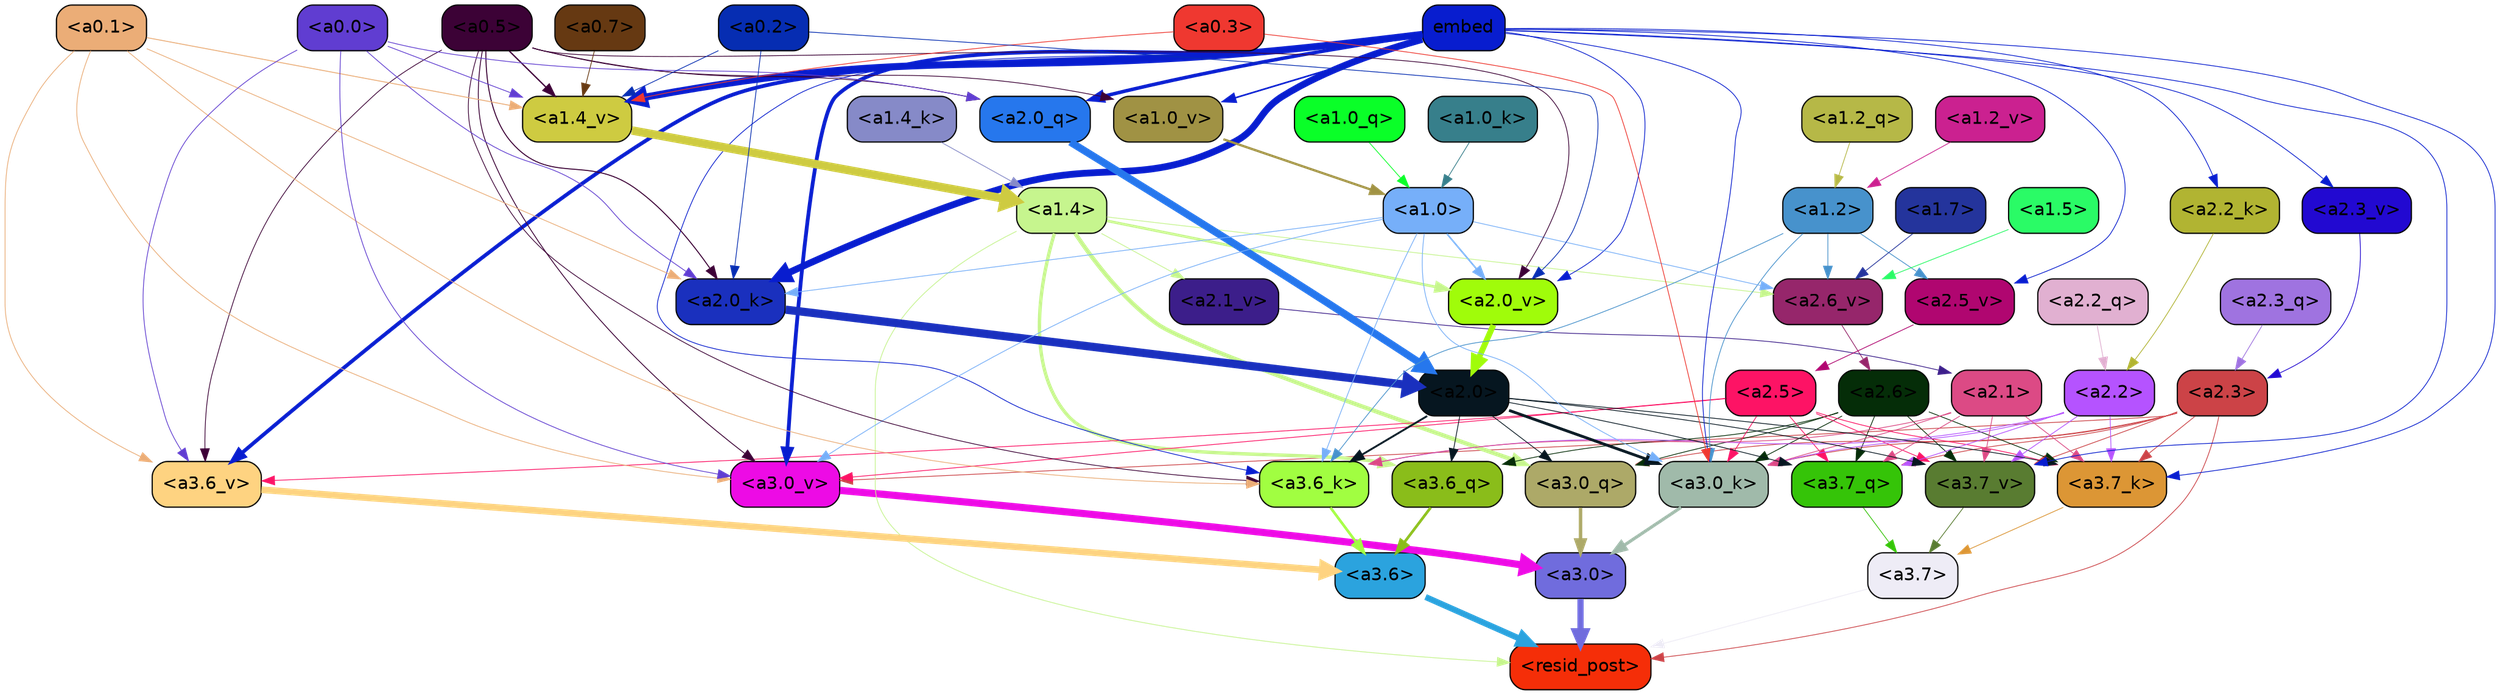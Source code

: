 strict digraph "" {
	graph [bgcolor=transparent,
		layout=dot,
		overlap=false,
		splines=true
	];
	"<a3.7>"	[color=black,
		fillcolor="#eeecf6",
		fontname=Helvetica,
		shape=box,
		style="filled, rounded"];
	"<resid_post>"	[color=black,
		fillcolor="#f52e08",
		fontname=Helvetica,
		shape=box,
		style="filled, rounded"];
	"<a3.7>" -> "<resid_post>"	[color="#eeecf6",
		penwidth=0.6];
	"<a3.6>"	[color=black,
		fillcolor="#2ba3de",
		fontname=Helvetica,
		shape=box,
		style="filled, rounded"];
	"<a3.6>" -> "<resid_post>"	[color="#2ba3de",
		penwidth=4.751612067222595];
	"<a3.0>"	[color=black,
		fillcolor="#706cdd",
		fontname=Helvetica,
		shape=box,
		style="filled, rounded"];
	"<a3.0>" -> "<resid_post>"	[color="#706cdd",
		penwidth=4.884142994880676];
	"<a2.3>"	[color=black,
		fillcolor="#cc4347",
		fontname=Helvetica,
		shape=box,
		style="filled, rounded"];
	"<a2.3>" -> "<resid_post>"	[color="#cc4347",
		penwidth=0.6];
	"<a3.7_q>"	[color=black,
		fillcolor="#35c408",
		fontname=Helvetica,
		shape=box,
		style="filled, rounded"];
	"<a2.3>" -> "<a3.7_q>"	[color="#cc4347",
		penwidth=0.6];
	"<a3.0_q>"	[color=black,
		fillcolor="#ada968",
		fontname=Helvetica,
		shape=box,
		style="filled, rounded"];
	"<a2.3>" -> "<a3.0_q>"	[color="#cc4347",
		penwidth=0.6];
	"<a3.7_k>"	[color=black,
		fillcolor="#dc9635",
		fontname=Helvetica,
		shape=box,
		style="filled, rounded"];
	"<a2.3>" -> "<a3.7_k>"	[color="#cc4347",
		penwidth=0.6];
	"<a3.0_k>"	[color=black,
		fillcolor="#a0baaa",
		fontname=Helvetica,
		shape=box,
		style="filled, rounded"];
	"<a2.3>" -> "<a3.0_k>"	[color="#cc4347",
		penwidth=0.6];
	"<a3.7_v>"	[color=black,
		fillcolor="#597c31",
		fontname=Helvetica,
		shape=box,
		style="filled, rounded"];
	"<a2.3>" -> "<a3.7_v>"	[color="#cc4347",
		penwidth=0.6];
	"<a3.0_v>"	[color=black,
		fillcolor="#ed0be5",
		fontname=Helvetica,
		shape=box,
		style="filled, rounded"];
	"<a2.3>" -> "<a3.0_v>"	[color="#cc4347",
		penwidth=0.6];
	"<a1.4>"	[color=black,
		fillcolor="#c6f58e",
		fontname=Helvetica,
		shape=box,
		style="filled, rounded"];
	"<a1.4>" -> "<resid_post>"	[color="#c6f58e",
		penwidth=0.6];
	"<a3.6_q>"	[color=black,
		fillcolor="#8abd1a",
		fontname=Helvetica,
		shape=box,
		style="filled, rounded"];
	"<a1.4>" -> "<a3.6_q>"	[color="#c6f58e",
		penwidth=2.6469622254371643];
	"<a1.4>" -> "<a3.0_q>"	[color="#c6f58e",
		penwidth=3.3040847778320312];
	"<a2.6_v>"	[color=black,
		fillcolor="#96266b",
		fontname=Helvetica,
		shape=box,
		style="filled, rounded"];
	"<a1.4>" -> "<a2.6_v>"	[color="#c6f58e",
		penwidth=0.6];
	"<a2.1_v>"	[color=black,
		fillcolor="#3c1e8a",
		fontname=Helvetica,
		shape=box,
		style="filled, rounded"];
	"<a1.4>" -> "<a2.1_v>"	[color="#c6f58e",
		penwidth=0.6];
	"<a2.0_v>"	[color=black,
		fillcolor="#a0fc0a",
		fontname=Helvetica,
		shape=box,
		style="filled, rounded"];
	"<a1.4>" -> "<a2.0_v>"	[color="#c6f58e",
		penwidth=2.1286070346832275];
	"<a3.7_q>" -> "<a3.7>"	[color="#35c408",
		penwidth=0.6];
	"<a3.6_q>" -> "<a3.6>"	[color="#8abd1a",
		penwidth=2.091020345687866];
	"<a3.0_q>" -> "<a3.0>"	[color="#ada968",
		penwidth=2.7421876192092896];
	"<a3.7_k>" -> "<a3.7>"	[color="#dc9635",
		penwidth=0.6];
	"<a3.6_k>"	[color=black,
		fillcolor="#a1fe41",
		fontname=Helvetica,
		shape=box,
		style="filled, rounded"];
	"<a3.6_k>" -> "<a3.6>"	[color="#a1fe41",
		penwidth=2.048597991466522];
	"<a3.0_k>" -> "<a3.0>"	[color="#a0baaa",
		penwidth=2.476402521133423];
	"<a3.7_v>" -> "<a3.7>"	[color="#597c31",
		penwidth=0.6];
	"<a3.6_v>"	[color=black,
		fillcolor="#fed381",
		fontname=Helvetica,
		shape=box,
		style="filled, rounded"];
	"<a3.6_v>" -> "<a3.6>"	[color="#fed381",
		penwidth=5.2550448179244995];
	"<a3.0_v>" -> "<a3.0>"	[color="#ed0be5",
		penwidth=5.652270674705505];
	"<a2.6>"	[color=black,
		fillcolor="#052d08",
		fontname=Helvetica,
		shape=box,
		style="filled, rounded"];
	"<a2.6>" -> "<a3.7_q>"	[color="#052d08",
		penwidth=0.6];
	"<a2.6>" -> "<a3.6_q>"	[color="#052d08",
		penwidth=0.6];
	"<a2.6>" -> "<a3.0_q>"	[color="#052d08",
		penwidth=0.6];
	"<a2.6>" -> "<a3.7_k>"	[color="#052d08",
		penwidth=0.6];
	"<a2.6>" -> "<a3.0_k>"	[color="#052d08",
		penwidth=0.6];
	"<a2.6>" -> "<a3.7_v>"	[color="#052d08",
		penwidth=0.6];
	"<a2.5>"	[color=black,
		fillcolor="#fd1365",
		fontname=Helvetica,
		shape=box,
		style="filled, rounded"];
	"<a2.5>" -> "<a3.7_q>"	[color="#fd1365",
		penwidth=0.6];
	"<a2.5>" -> "<a3.7_k>"	[color="#fd1365",
		penwidth=0.6];
	"<a2.5>" -> "<a3.0_k>"	[color="#fd1365",
		penwidth=0.6];
	"<a2.5>" -> "<a3.7_v>"	[color="#fd1365",
		penwidth=0.6];
	"<a2.5>" -> "<a3.6_v>"	[color="#fd1365",
		penwidth=0.6];
	"<a2.5>" -> "<a3.0_v>"	[color="#fd1365",
		penwidth=0.6];
	"<a2.2>"	[color=black,
		fillcolor="#b553ff",
		fontname=Helvetica,
		shape=box,
		style="filled, rounded"];
	"<a2.2>" -> "<a3.7_q>"	[color="#b553ff",
		penwidth=0.6];
	"<a2.2>" -> "<a3.7_k>"	[color="#b553ff",
		penwidth=0.6];
	"<a2.2>" -> "<a3.6_k>"	[color="#b553ff",
		penwidth=0.6];
	"<a2.2>" -> "<a3.0_k>"	[color="#b553ff",
		penwidth=0.6];
	"<a2.2>" -> "<a3.7_v>"	[color="#b553ff",
		penwidth=0.6];
	"<a2.1>"	[color=black,
		fillcolor="#dc4a85",
		fontname=Helvetica,
		shape=box,
		style="filled, rounded"];
	"<a2.1>" -> "<a3.7_q>"	[color="#dc4a85",
		penwidth=0.6];
	"<a2.1>" -> "<a3.7_k>"	[color="#dc4a85",
		penwidth=0.6];
	"<a2.1>" -> "<a3.6_k>"	[color="#dc4a85",
		penwidth=0.6];
	"<a2.1>" -> "<a3.0_k>"	[color="#dc4a85",
		penwidth=0.6];
	"<a2.1>" -> "<a3.7_v>"	[color="#dc4a85",
		penwidth=0.6];
	"<a2.0>"	[color=black,
		fillcolor="#061620",
		fontname=Helvetica,
		shape=box,
		style="filled, rounded"];
	"<a2.0>" -> "<a3.7_q>"	[color="#061620",
		penwidth=0.6];
	"<a2.0>" -> "<a3.6_q>"	[color="#061620",
		penwidth=0.6];
	"<a2.0>" -> "<a3.0_q>"	[color="#061620",
		penwidth=0.6];
	"<a2.0>" -> "<a3.7_k>"	[color="#061620",
		penwidth=0.6];
	"<a2.0>" -> "<a3.6_k>"	[color="#061620",
		penwidth=1.4757367372512817];
	"<a2.0>" -> "<a3.0_k>"	[color="#061620",
		penwidth=2.2137351036071777];
	"<a2.0>" -> "<a3.7_v>"	[color="#061620",
		penwidth=0.6];
	embed	[color=black,
		fillcolor="#081dcf",
		fontname=Helvetica,
		shape=box,
		style="filled, rounded"];
	embed -> "<a3.7_k>"	[color="#081dcf",
		penwidth=0.6];
	embed -> "<a3.6_k>"	[color="#081dcf",
		penwidth=0.6];
	embed -> "<a3.0_k>"	[color="#081dcf",
		penwidth=0.6];
	embed -> "<a3.7_v>"	[color="#081dcf",
		penwidth=0.6];
	embed -> "<a3.6_v>"	[color="#081dcf",
		penwidth=2.9582033157348633];
	embed -> "<a3.0_v>"	[color="#081dcf",
		penwidth=2.972973108291626];
	"<a2.0_q>"	[color=black,
		fillcolor="#2677ed",
		fontname=Helvetica,
		shape=box,
		style="filled, rounded"];
	embed -> "<a2.0_q>"	[color="#081dcf",
		penwidth=2.7699792869389057];
	"<a2.2_k>"	[color=black,
		fillcolor="#b1b432",
		fontname=Helvetica,
		shape=box,
		style="filled, rounded"];
	embed -> "<a2.2_k>"	[color="#081dcf",
		penwidth=0.6];
	"<a2.0_k>"	[color=black,
		fillcolor="#1a30be",
		fontname=Helvetica,
		shape=box,
		style="filled, rounded"];
	embed -> "<a2.0_k>"	[color="#081dcf",
		penwidth=5.362775564193726];
	"<a2.5_v>"	[color=black,
		fillcolor="#b00670",
		fontname=Helvetica,
		shape=box,
		style="filled, rounded"];
	embed -> "<a2.5_v>"	[color="#081dcf",
		penwidth=0.6];
	"<a2.3_v>"	[color=black,
		fillcolor="#2209d1",
		fontname=Helvetica,
		shape=box,
		style="filled, rounded"];
	embed -> "<a2.3_v>"	[color="#081dcf",
		penwidth=0.6];
	embed -> "<a2.0_v>"	[color="#081dcf",
		penwidth=0.6];
	"<a1.4_v>"	[color=black,
		fillcolor="#cecb41",
		fontname=Helvetica,
		shape=box,
		style="filled, rounded"];
	embed -> "<a1.4_v>"	[color="#081dcf",
		penwidth=5.545122385025024];
	"<a1.0_v>"	[color=black,
		fillcolor="#a09244",
		fontname=Helvetica,
		shape=box,
		style="filled, rounded"];
	embed -> "<a1.0_v>"	[color="#081dcf",
		penwidth=1.26444411277771];
	"<a1.2>"	[color=black,
		fillcolor="#4792cc",
		fontname=Helvetica,
		shape=box,
		style="filled, rounded"];
	"<a1.2>" -> "<a3.6_k>"	[color="#4792cc",
		penwidth=0.6];
	"<a1.2>" -> "<a3.0_k>"	[color="#4792cc",
		penwidth=0.6];
	"<a1.2>" -> "<a2.6_v>"	[color="#4792cc",
		penwidth=0.6];
	"<a1.2>" -> "<a2.5_v>"	[color="#4792cc",
		penwidth=0.6];
	"<a1.0>"	[color=black,
		fillcolor="#76aff9",
		fontname=Helvetica,
		shape=box,
		style="filled, rounded"];
	"<a1.0>" -> "<a3.6_k>"	[color="#76aff9",
		penwidth=0.6];
	"<a1.0>" -> "<a3.0_k>"	[color="#76aff9",
		penwidth=0.6];
	"<a1.0>" -> "<a3.0_v>"	[color="#76aff9",
		penwidth=0.6];
	"<a1.0>" -> "<a2.0_k>"	[color="#76aff9",
		penwidth=0.6];
	"<a1.0>" -> "<a2.6_v>"	[color="#76aff9",
		penwidth=0.6];
	"<a1.0>" -> "<a2.0_v>"	[color="#76aff9",
		penwidth=1.2240618467330933];
	"<a0.5>"	[color=black,
		fillcolor="#3c0236",
		fontname=Helvetica,
		shape=box,
		style="filled, rounded"];
	"<a0.5>" -> "<a3.6_k>"	[color="#3c0236",
		penwidth=0.6];
	"<a0.5>" -> "<a3.6_v>"	[color="#3c0236",
		penwidth=0.6];
	"<a0.5>" -> "<a3.0_v>"	[color="#3c0236",
		penwidth=0.6790935099124908];
	"<a0.5>" -> "<a2.0_q>"	[color="#3c0236",
		penwidth=0.6];
	"<a0.5>" -> "<a2.0_k>"	[color="#3c0236",
		penwidth=0.7897988557815552];
	"<a0.5>" -> "<a2.0_v>"	[color="#3c0236",
		penwidth=0.6];
	"<a0.5>" -> "<a1.4_v>"	[color="#3c0236",
		penwidth=1.0479987859725952];
	"<a0.5>" -> "<a1.0_v>"	[color="#3c0236",
		penwidth=0.6];
	"<a0.1>"	[color=black,
		fillcolor="#ebad77",
		fontname=Helvetica,
		shape=box,
		style="filled, rounded"];
	"<a0.1>" -> "<a3.6_k>"	[color="#ebad77",
		penwidth=0.6];
	"<a0.1>" -> "<a3.6_v>"	[color="#ebad77",
		penwidth=0.6];
	"<a0.1>" -> "<a3.0_v>"	[color="#ebad77",
		penwidth=0.6];
	"<a0.1>" -> "<a2.0_k>"	[color="#ebad77",
		penwidth=0.6];
	"<a0.1>" -> "<a1.4_v>"	[color="#ebad77",
		penwidth=0.7031502723693848];
	"<a0.3>"	[color=black,
		fillcolor="#ef3830",
		fontname=Helvetica,
		shape=box,
		style="filled, rounded"];
	"<a0.3>" -> "<a3.0_k>"	[color="#ef3830",
		penwidth=0.6];
	"<a0.3>" -> "<a1.4_v>"	[color="#ef3830",
		penwidth=0.6];
	"<a0.0>"	[color=black,
		fillcolor="#603dd1",
		fontname=Helvetica,
		shape=box,
		style="filled, rounded"];
	"<a0.0>" -> "<a3.6_v>"	[color="#603dd1",
		penwidth=0.6];
	"<a0.0>" -> "<a3.0_v>"	[color="#603dd1",
		penwidth=0.6];
	"<a0.0>" -> "<a2.0_q>"	[color="#603dd1",
		penwidth=0.6];
	"<a0.0>" -> "<a2.0_k>"	[color="#603dd1",
		penwidth=0.6];
	"<a0.0>" -> "<a1.4_v>"	[color="#603dd1",
		penwidth=0.6];
	"<a2.3_q>"	[color=black,
		fillcolor="#9f73e0",
		fontname=Helvetica,
		shape=box,
		style="filled, rounded"];
	"<a2.3_q>" -> "<a2.3>"	[color="#9f73e0",
		penwidth=0.6];
	"<a2.2_q>"	[color=black,
		fillcolor="#e1b0d1",
		fontname=Helvetica,
		shape=box,
		style="filled, rounded"];
	"<a2.2_q>" -> "<a2.2>"	[color="#e1b0d1",
		penwidth=0.6];
	"<a2.0_q>" -> "<a2.0>"	[color="#2677ed",
		penwidth=5.819834470748901];
	"<a2.2_k>" -> "<a2.2>"	[color="#b1b432",
		penwidth=0.6];
	"<a2.0_k>" -> "<a2.0>"	[color="#1a30be",
		penwidth=6.470837593078613];
	"<a2.6_v>" -> "<a2.6>"	[color="#96266b",
		penwidth=0.6];
	"<a2.5_v>" -> "<a2.5>"	[color="#b00670",
		penwidth=0.6];
	"<a2.3_v>" -> "<a2.3>"	[color="#2209d1",
		penwidth=0.6];
	"<a2.1_v>" -> "<a2.1>"	[color="#3c1e8a",
		penwidth=0.6];
	"<a2.0_v>" -> "<a2.0>"	[color="#a0fc0a",
		penwidth=4.5950857400894165];
	"<a0.2>"	[color=black,
		fillcolor="#062db2",
		fontname=Helvetica,
		shape=box,
		style="filled, rounded"];
	"<a0.2>" -> "<a2.0_k>"	[color="#062db2",
		penwidth=0.6];
	"<a0.2>" -> "<a2.0_v>"	[color="#062db2",
		penwidth=0.6];
	"<a0.2>" -> "<a1.4_v>"	[color="#062db2",
		penwidth=0.6];
	"<a1.7>"	[color=black,
		fillcolor="#24349c",
		fontname=Helvetica,
		shape=box,
		style="filled, rounded"];
	"<a1.7>" -> "<a2.6_v>"	[color="#24349c",
		penwidth=0.6];
	"<a1.5>"	[color=black,
		fillcolor="#2afb66",
		fontname=Helvetica,
		shape=box,
		style="filled, rounded"];
	"<a1.5>" -> "<a2.6_v>"	[color="#2afb66",
		penwidth=0.6];
	"<a1.2_q>"	[color=black,
		fillcolor="#b6b847",
		fontname=Helvetica,
		shape=box,
		style="filled, rounded"];
	"<a1.2_q>" -> "<a1.2>"	[color="#b6b847",
		penwidth=0.6];
	"<a1.0_q>"	[color=black,
		fillcolor="#0aff28",
		fontname=Helvetica,
		shape=box,
		style="filled, rounded"];
	"<a1.0_q>" -> "<a1.0>"	[color="#0aff28",
		penwidth=0.6];
	"<a1.4_k>"	[color=black,
		fillcolor="#868ac8",
		fontname=Helvetica,
		shape=box,
		style="filled, rounded"];
	"<a1.4_k>" -> "<a1.4>"	[color="#868ac8",
		penwidth=0.6];
	"<a1.0_k>"	[color=black,
		fillcolor="#377f8b",
		fontname=Helvetica,
		shape=box,
		style="filled, rounded"];
	"<a1.0_k>" -> "<a1.0>"	[color="#377f8b",
		penwidth=0.6];
	"<a1.4_v>" -> "<a1.4>"	[color="#cecb41",
		penwidth=6.635385513305664];
	"<a1.2_v>"	[color=black,
		fillcolor="#cb2190",
		fontname=Helvetica,
		shape=box,
		style="filled, rounded"];
	"<a1.2_v>" -> "<a1.2>"	[color="#cb2190",
		penwidth=0.6];
	"<a1.0_v>" -> "<a1.0>"	[color="#a09244",
		penwidth=1.807669460773468];
	"<a0.7>"	[color=black,
		fillcolor="#663912",
		fontname=Helvetica,
		shape=box,
		style="filled, rounded"];
	"<a0.7>" -> "<a1.4_v>"	[color="#663912",
		penwidth=0.6];
}
